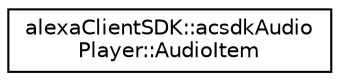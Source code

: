 digraph "Graphical Class Hierarchy"
{
 // LATEX_PDF_SIZE
  edge [fontname="Helvetica",fontsize="10",labelfontname="Helvetica",labelfontsize="10"];
  node [fontname="Helvetica",fontsize="10",shape=record];
  rankdir="LR";
  Node0 [label="alexaClientSDK::acsdkAudio\lPlayer::AudioItem",height=0.2,width=0.4,color="black", fillcolor="white", style="filled",URL="$structalexa_client_s_d_k_1_1acsdk_audio_player_1_1_audio_item.html",tooltip="Struct which contains all the fields which define an audio item for a Play directive."];
}
